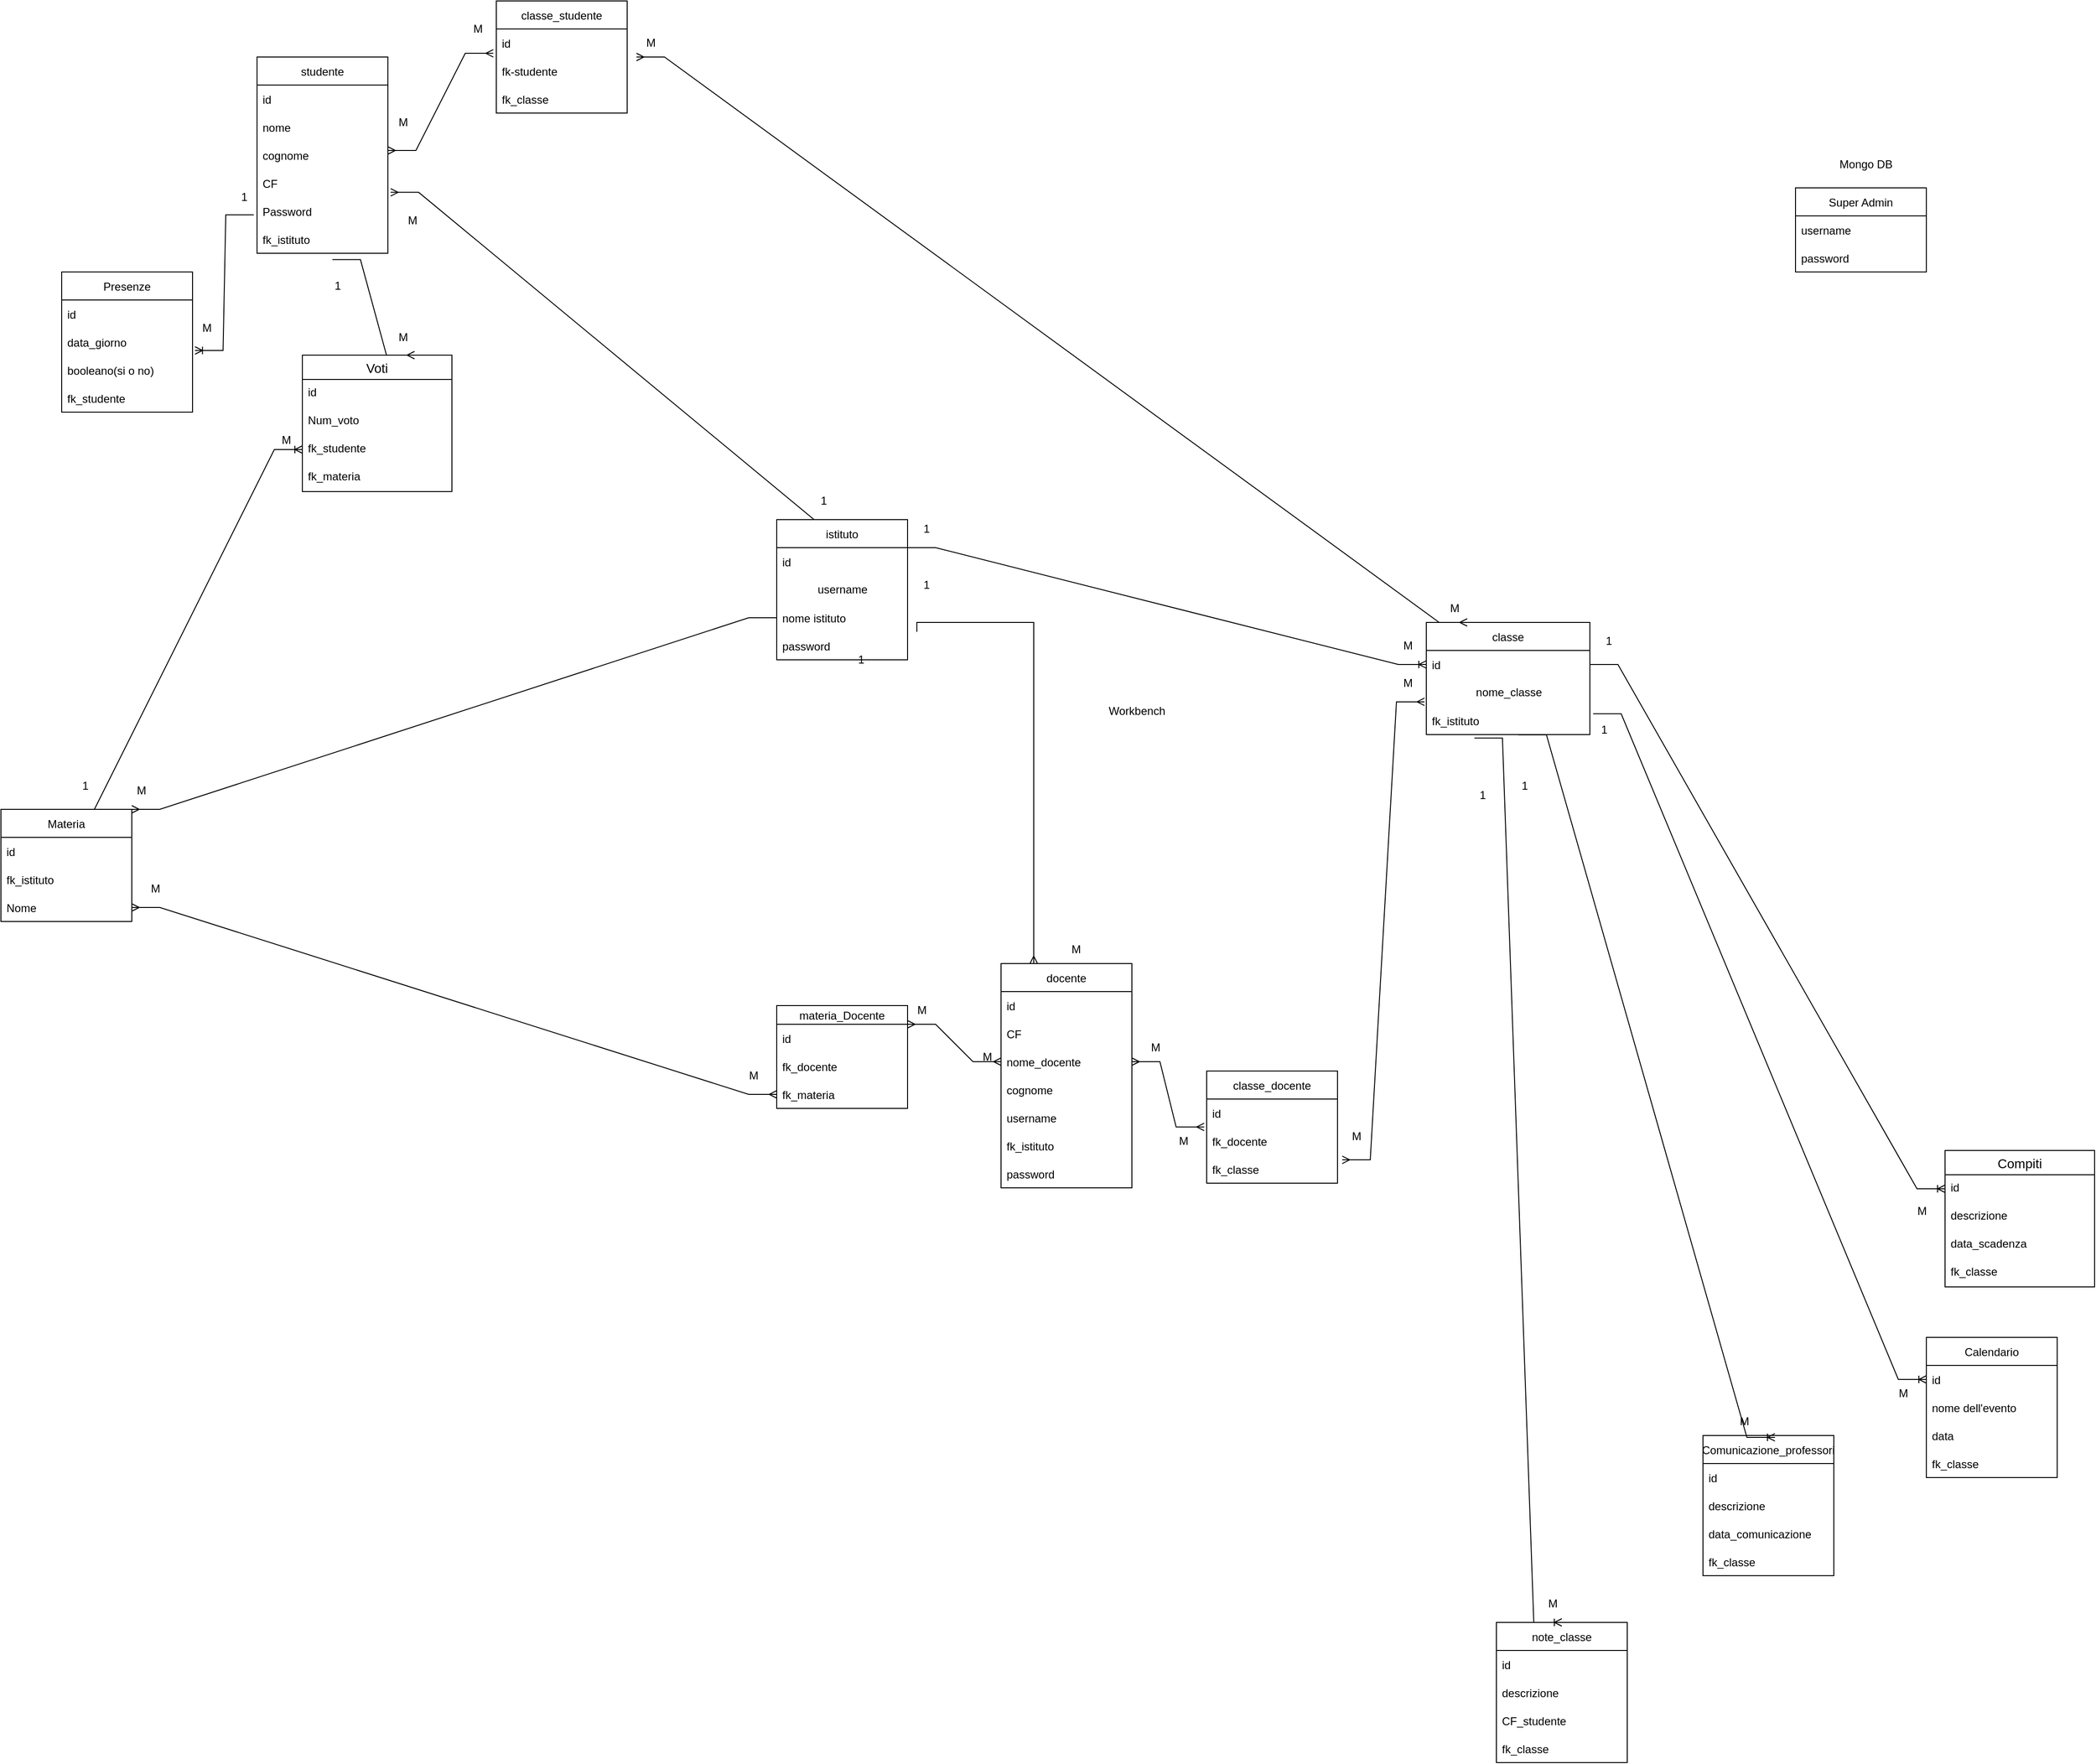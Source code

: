 <mxfile version="20.2.3" type="device"><diagram id="C5RBs43oDa-KdzZeNtuy" name="Page-1"><mxGraphModel dx="2903" dy="2339" grid="1" gridSize="10" guides="1" tooltips="1" connect="1" arrows="1" fold="1" page="1" pageScale="1" pageWidth="827" pageHeight="1169" math="0" shadow="0"><root><mxCell id="WIyWlLk6GJQsqaUBKTNV-0"/><mxCell id="WIyWlLk6GJQsqaUBKTNV-1" parent="WIyWlLk6GJQsqaUBKTNV-0"/><mxCell id="fjq5dF4KgkVTYX97j8_C-4" value="docente" style="swimlane;fontStyle=0;childLayout=stackLayout;horizontal=1;startSize=30;horizontalStack=0;resizeParent=1;resizeParentMax=0;resizeLast=0;collapsible=1;marginBottom=0;" parent="WIyWlLk6GJQsqaUBKTNV-1" vertex="1"><mxGeometry x="350" y="255" width="140" height="240" as="geometry"/></mxCell><mxCell id="fjq5dF4KgkVTYX97j8_C-5" value="id" style="text;strokeColor=none;fillColor=none;align=left;verticalAlign=middle;spacingLeft=4;spacingRight=4;overflow=hidden;points=[[0,0.5],[1,0.5]];portConstraint=eastwest;rotatable=0;" parent="fjq5dF4KgkVTYX97j8_C-4" vertex="1"><mxGeometry y="30" width="140" height="30" as="geometry"/></mxCell><mxCell id="p1tjohUE18QnZmXM48x7-30" value="CF" style="text;strokeColor=none;fillColor=none;align=left;verticalAlign=middle;spacingLeft=4;spacingRight=4;overflow=hidden;points=[[0,0.5],[1,0.5]];portConstraint=eastwest;rotatable=0;" parent="fjq5dF4KgkVTYX97j8_C-4" vertex="1"><mxGeometry y="60" width="140" height="30" as="geometry"/></mxCell><mxCell id="fjq5dF4KgkVTYX97j8_C-6" value="nome_docente" style="text;strokeColor=none;fillColor=none;align=left;verticalAlign=middle;spacingLeft=4;spacingRight=4;overflow=hidden;points=[[0,0.5],[1,0.5]];portConstraint=eastwest;rotatable=0;" parent="fjq5dF4KgkVTYX97j8_C-4" vertex="1"><mxGeometry y="90" width="140" height="30" as="geometry"/></mxCell><mxCell id="fjq5dF4KgkVTYX97j8_C-182" value="cognome" style="text;strokeColor=none;fillColor=none;align=left;verticalAlign=middle;spacingLeft=4;spacingRight=4;overflow=hidden;points=[[0,0.5],[1,0.5]];portConstraint=eastwest;rotatable=0;" parent="fjq5dF4KgkVTYX97j8_C-4" vertex="1"><mxGeometry y="120" width="140" height="30" as="geometry"/></mxCell><mxCell id="XNx52G3_tL3bW9g9YhxF-8" value="username" style="text;strokeColor=none;fillColor=none;align=left;verticalAlign=middle;spacingLeft=4;spacingRight=4;overflow=hidden;points=[[0,0.5],[1,0.5]];portConstraint=eastwest;rotatable=0;" vertex="1" parent="fjq5dF4KgkVTYX97j8_C-4"><mxGeometry y="150" width="140" height="30" as="geometry"/></mxCell><mxCell id="6UmcAQk3UVjFz3xHthNQ-10" value="fk_istituto" style="text;strokeColor=none;fillColor=none;align=left;verticalAlign=middle;spacingLeft=4;spacingRight=4;overflow=hidden;points=[[0,0.5],[1,0.5]];portConstraint=eastwest;rotatable=0;" parent="fjq5dF4KgkVTYX97j8_C-4" vertex="1"><mxGeometry y="180" width="140" height="30" as="geometry"/></mxCell><mxCell id="fjq5dF4KgkVTYX97j8_C-180" value="password" style="text;strokeColor=none;fillColor=none;align=left;verticalAlign=middle;spacingLeft=4;spacingRight=4;overflow=hidden;points=[[0,0.5],[1,0.5]];portConstraint=eastwest;rotatable=0;" parent="fjq5dF4KgkVTYX97j8_C-4" vertex="1"><mxGeometry y="210" width="140" height="30" as="geometry"/></mxCell><mxCell id="fjq5dF4KgkVTYX97j8_C-8" value="studente" style="swimlane;fontStyle=0;childLayout=stackLayout;horizontal=1;startSize=30;horizontalStack=0;resizeParent=1;resizeParentMax=0;resizeLast=0;collapsible=1;marginBottom=0;" parent="WIyWlLk6GJQsqaUBKTNV-1" vertex="1"><mxGeometry x="-446" y="-715" width="140" height="210" as="geometry"/></mxCell><mxCell id="fjq5dF4KgkVTYX97j8_C-9" value="id" style="text;strokeColor=none;fillColor=none;align=left;verticalAlign=middle;spacingLeft=4;spacingRight=4;overflow=hidden;points=[[0,0.5],[1,0.5]];portConstraint=eastwest;rotatable=0;" parent="fjq5dF4KgkVTYX97j8_C-8" vertex="1"><mxGeometry y="30" width="140" height="30" as="geometry"/></mxCell><mxCell id="XNx52G3_tL3bW9g9YhxF-1" value="nome" style="text;strokeColor=none;fillColor=none;align=left;verticalAlign=middle;spacingLeft=4;spacingRight=4;overflow=hidden;points=[[0,0.5],[1,0.5]];portConstraint=eastwest;rotatable=0;" vertex="1" parent="fjq5dF4KgkVTYX97j8_C-8"><mxGeometry y="60" width="140" height="30" as="geometry"/></mxCell><mxCell id="fjq5dF4KgkVTYX97j8_C-79" value="cognome" style="text;strokeColor=none;fillColor=none;align=left;verticalAlign=middle;spacingLeft=4;spacingRight=4;overflow=hidden;points=[[0,0.5],[1,0.5]];portConstraint=eastwest;rotatable=0;" parent="fjq5dF4KgkVTYX97j8_C-8" vertex="1"><mxGeometry y="90" width="140" height="30" as="geometry"/></mxCell><mxCell id="fjq5dF4KgkVTYX97j8_C-183" value="CF" style="text;strokeColor=none;fillColor=none;align=left;verticalAlign=middle;spacingLeft=4;spacingRight=4;overflow=hidden;points=[[0,0.5],[1,0.5]];portConstraint=eastwest;rotatable=0;" parent="fjq5dF4KgkVTYX97j8_C-8" vertex="1"><mxGeometry y="120" width="140" height="30" as="geometry"/></mxCell><mxCell id="p1tjohUE18QnZmXM48x7-31" value="Password" style="text;strokeColor=none;fillColor=none;align=left;verticalAlign=middle;spacingLeft=4;spacingRight=4;overflow=hidden;points=[[0,0.5],[1,0.5]];portConstraint=eastwest;rotatable=0;" parent="fjq5dF4KgkVTYX97j8_C-8" vertex="1"><mxGeometry y="150" width="140" height="30" as="geometry"/></mxCell><mxCell id="fjq5dF4KgkVTYX97j8_C-10" value="fk_istituto" style="text;strokeColor=none;fillColor=none;align=left;verticalAlign=middle;spacingLeft=4;spacingRight=4;overflow=hidden;points=[[0,0.5],[1,0.5]];portConstraint=eastwest;rotatable=0;" parent="fjq5dF4KgkVTYX97j8_C-8" vertex="1"><mxGeometry y="180" width="140" height="30" as="geometry"/></mxCell><mxCell id="fjq5dF4KgkVTYX97j8_C-12" value="istituto" style="swimlane;fontStyle=0;childLayout=stackLayout;horizontal=1;startSize=30;horizontalStack=0;resizeParent=1;resizeParentMax=0;resizeLast=0;collapsible=1;marginBottom=0;" parent="WIyWlLk6GJQsqaUBKTNV-1" vertex="1"><mxGeometry x="110" y="-220" width="140" height="150" as="geometry"/></mxCell><mxCell id="fjq5dF4KgkVTYX97j8_C-13" value="id" style="text;strokeColor=none;fillColor=none;align=left;verticalAlign=middle;spacingLeft=4;spacingRight=4;overflow=hidden;points=[[0,0.5],[1,0.5]];portConstraint=eastwest;rotatable=0;" parent="fjq5dF4KgkVTYX97j8_C-12" vertex="1"><mxGeometry y="30" width="140" height="30" as="geometry"/></mxCell><mxCell id="6UmcAQk3UVjFz3xHthNQ-2" value="username" style="text;html=1;align=center;verticalAlign=middle;resizable=0;points=[];autosize=1;strokeColor=none;fillColor=none;" parent="fjq5dF4KgkVTYX97j8_C-12" vertex="1"><mxGeometry y="60" width="140" height="30" as="geometry"/></mxCell><mxCell id="p1tjohUE18QnZmXM48x7-25" value="nome istituto" style="text;strokeColor=none;fillColor=none;align=left;verticalAlign=middle;spacingLeft=4;spacingRight=4;overflow=hidden;points=[[0,0.5],[1,0.5]];portConstraint=eastwest;rotatable=0;" parent="fjq5dF4KgkVTYX97j8_C-12" vertex="1"><mxGeometry y="90" width="140" height="30" as="geometry"/></mxCell><mxCell id="fjq5dF4KgkVTYX97j8_C-28" value="password" style="text;strokeColor=none;fillColor=none;align=left;verticalAlign=middle;spacingLeft=4;spacingRight=4;overflow=hidden;points=[[0,0.5],[1,0.5]];portConstraint=eastwest;rotatable=0;" parent="fjq5dF4KgkVTYX97j8_C-12" vertex="1"><mxGeometry y="120" width="140" height="30" as="geometry"/></mxCell><mxCell id="fjq5dF4KgkVTYX97j8_C-16" value="classe" style="swimlane;fontStyle=0;childLayout=stackLayout;horizontal=1;startSize=30;horizontalStack=0;resizeParent=1;resizeParentMax=0;resizeLast=0;collapsible=1;marginBottom=0;" parent="WIyWlLk6GJQsqaUBKTNV-1" vertex="1"><mxGeometry x="805" y="-110" width="175" height="120" as="geometry"/></mxCell><mxCell id="fjq5dF4KgkVTYX97j8_C-17" value="id" style="text;strokeColor=none;fillColor=none;align=left;verticalAlign=middle;spacingLeft=4;spacingRight=4;overflow=hidden;points=[[0,0.5],[1,0.5]];portConstraint=eastwest;rotatable=0;" parent="fjq5dF4KgkVTYX97j8_C-16" vertex="1"><mxGeometry y="30" width="175" height="30" as="geometry"/></mxCell><mxCell id="p1tjohUE18QnZmXM48x7-23" value="nome_classe" style="text;html=1;align=center;verticalAlign=middle;resizable=0;points=[];autosize=1;strokeColor=none;fillColor=none;" parent="fjq5dF4KgkVTYX97j8_C-16" vertex="1"><mxGeometry y="60" width="175" height="30" as="geometry"/></mxCell><mxCell id="fjq5dF4KgkVTYX97j8_C-78" value="fk_istituto" style="text;strokeColor=none;fillColor=none;align=left;verticalAlign=middle;spacingLeft=4;spacingRight=4;overflow=hidden;points=[[0,0.5],[1,0.5]];portConstraint=eastwest;rotatable=0;" parent="fjq5dF4KgkVTYX97j8_C-16" vertex="1"><mxGeometry y="90" width="175" height="30" as="geometry"/></mxCell><mxCell id="fjq5dF4KgkVTYX97j8_C-47" value="classe_docente" style="swimlane;fontStyle=0;childLayout=stackLayout;horizontal=1;startSize=30;horizontalStack=0;resizeParent=1;resizeParentMax=0;resizeLast=0;collapsible=1;marginBottom=0;" parent="WIyWlLk6GJQsqaUBKTNV-1" vertex="1"><mxGeometry x="570" y="370" width="140" height="120" as="geometry"/></mxCell><mxCell id="fjq5dF4KgkVTYX97j8_C-48" value="id" style="text;strokeColor=none;fillColor=none;align=left;verticalAlign=middle;spacingLeft=4;spacingRight=4;overflow=hidden;points=[[0,0.5],[1,0.5]];portConstraint=eastwest;rotatable=0;" parent="fjq5dF4KgkVTYX97j8_C-47" vertex="1"><mxGeometry y="30" width="140" height="30" as="geometry"/></mxCell><mxCell id="fjq5dF4KgkVTYX97j8_C-49" value="fk_docente" style="text;strokeColor=none;fillColor=none;align=left;verticalAlign=middle;spacingLeft=4;spacingRight=4;overflow=hidden;points=[[0,0.5],[1,0.5]];portConstraint=eastwest;rotatable=0;" parent="fjq5dF4KgkVTYX97j8_C-47" vertex="1"><mxGeometry y="60" width="140" height="30" as="geometry"/></mxCell><mxCell id="fjq5dF4KgkVTYX97j8_C-50" value="fk_classe" style="text;strokeColor=none;fillColor=none;align=left;verticalAlign=middle;spacingLeft=4;spacingRight=4;overflow=hidden;points=[[0,0.5],[1,0.5]];portConstraint=eastwest;rotatable=0;" parent="fjq5dF4KgkVTYX97j8_C-47" vertex="1"><mxGeometry y="90" width="140" height="30" as="geometry"/></mxCell><mxCell id="fjq5dF4KgkVTYX97j8_C-54" value="" style="edgeStyle=entityRelationEdgeStyle;fontSize=12;html=1;endArrow=ERmany;startArrow=ERmany;rounded=0;exitX=-0.019;exitY=-0.005;exitDx=0;exitDy=0;entryX=1;entryY=0.5;entryDx=0;entryDy=0;exitPerimeter=0;" parent="WIyWlLk6GJQsqaUBKTNV-1" source="fjq5dF4KgkVTYX97j8_C-49" target="fjq5dF4KgkVTYX97j8_C-6" edge="1"><mxGeometry width="100" height="100" relative="1" as="geometry"><mxPoint x="230" y="470" as="sourcePoint"/><mxPoint x="500" y="385" as="targetPoint"/></mxGeometry></mxCell><mxCell id="fjq5dF4KgkVTYX97j8_C-62" value="" style="edgeStyle=entityRelationEdgeStyle;fontSize=12;html=1;endArrow=ERmany;startArrow=ERmany;rounded=0;exitX=1.036;exitY=0.167;exitDx=0;exitDy=0;exitPerimeter=0;entryX=-0.011;entryY=-0.167;entryDx=0;entryDy=0;entryPerimeter=0;" parent="WIyWlLk6GJQsqaUBKTNV-1" source="fjq5dF4KgkVTYX97j8_C-50" target="fjq5dF4KgkVTYX97j8_C-78" edge="1"><mxGeometry width="100" height="100" relative="1" as="geometry"><mxPoint x="330" y="540" as="sourcePoint"/><mxPoint x="820.7" y="494.3" as="targetPoint"/></mxGeometry></mxCell><mxCell id="fjq5dF4KgkVTYX97j8_C-63" value="M" style="text;html=1;align=center;verticalAlign=middle;resizable=0;points=[];autosize=1;strokeColor=none;fillColor=none;" parent="WIyWlLk6GJQsqaUBKTNV-1" vertex="1"><mxGeometry x="530" y="430" width="30" height="30" as="geometry"/></mxCell><mxCell id="fjq5dF4KgkVTYX97j8_C-68" value="classe_studente" style="swimlane;fontStyle=0;childLayout=stackLayout;horizontal=1;startSize=30;horizontalStack=0;resizeParent=1;resizeParentMax=0;resizeLast=0;collapsible=1;marginBottom=0;" parent="WIyWlLk6GJQsqaUBKTNV-1" vertex="1"><mxGeometry x="-190" y="-775" width="140" height="120" as="geometry"/></mxCell><mxCell id="fjq5dF4KgkVTYX97j8_C-69" value="id" style="text;strokeColor=none;fillColor=none;align=left;verticalAlign=middle;spacingLeft=4;spacingRight=4;overflow=hidden;points=[[0,0.5],[1,0.5]];portConstraint=eastwest;rotatable=0;" parent="fjq5dF4KgkVTYX97j8_C-68" vertex="1"><mxGeometry y="30" width="140" height="30" as="geometry"/></mxCell><mxCell id="fjq5dF4KgkVTYX97j8_C-70" value="fk-studente" style="text;strokeColor=none;fillColor=none;align=left;verticalAlign=middle;spacingLeft=4;spacingRight=4;overflow=hidden;points=[[0,0.5],[1,0.5]];portConstraint=eastwest;rotatable=0;" parent="fjq5dF4KgkVTYX97j8_C-68" vertex="1"><mxGeometry y="60" width="140" height="30" as="geometry"/></mxCell><mxCell id="fjq5dF4KgkVTYX97j8_C-71" value="fk_classe" style="text;strokeColor=none;fillColor=none;align=left;verticalAlign=middle;spacingLeft=4;spacingRight=4;overflow=hidden;points=[[0,0.5],[1,0.5]];portConstraint=eastwest;rotatable=0;" parent="fjq5dF4KgkVTYX97j8_C-68" vertex="1"><mxGeometry y="90" width="140" height="30" as="geometry"/></mxCell><mxCell id="fjq5dF4KgkVTYX97j8_C-72" value="" style="edgeStyle=entityRelationEdgeStyle;fontSize=12;html=1;endArrow=ERmany;startArrow=ERmany;rounded=0;entryX=-0.023;entryY=-0.133;entryDx=0;entryDy=0;entryPerimeter=0;" parent="WIyWlLk6GJQsqaUBKTNV-1" target="fjq5dF4KgkVTYX97j8_C-70" edge="1"><mxGeometry width="100" height="100" relative="1" as="geometry"><mxPoint x="-306" y="-615" as="sourcePoint"/><mxPoint x="-206" y="-715" as="targetPoint"/></mxGeometry></mxCell><mxCell id="fjq5dF4KgkVTYX97j8_C-73" value="" style="edgeStyle=entityRelationEdgeStyle;fontSize=12;html=1;endArrow=ERmany;startArrow=ERmany;rounded=0;entryX=0.25;entryY=0;entryDx=0;entryDy=0;exitX=1.071;exitY=0;exitDx=0;exitDy=0;exitPerimeter=0;" parent="WIyWlLk6GJQsqaUBKTNV-1" source="fjq5dF4KgkVTYX97j8_C-70" target="fjq5dF4KgkVTYX97j8_C-16" edge="1"><mxGeometry width="100" height="100" relative="1" as="geometry"><mxPoint x="330" y="830" as="sourcePoint"/><mxPoint x="430" y="730" as="targetPoint"/></mxGeometry></mxCell><mxCell id="fjq5dF4KgkVTYX97j8_C-74" value="M" style="text;html=1;align=center;verticalAlign=middle;resizable=0;points=[];autosize=1;strokeColor=none;fillColor=none;" parent="WIyWlLk6GJQsqaUBKTNV-1" vertex="1"><mxGeometry x="770" y="-100" width="30" height="30" as="geometry"/></mxCell><mxCell id="fjq5dF4KgkVTYX97j8_C-75" value="M" style="text;html=1;align=center;verticalAlign=middle;resizable=0;points=[];autosize=1;strokeColor=none;fillColor=none;" parent="WIyWlLk6GJQsqaUBKTNV-1" vertex="1"><mxGeometry x="-40" y="-745" width="30" height="30" as="geometry"/></mxCell><mxCell id="fjq5dF4KgkVTYX97j8_C-76" value="M" style="text;html=1;align=center;verticalAlign=middle;resizable=0;points=[];autosize=1;strokeColor=none;fillColor=none;" parent="WIyWlLk6GJQsqaUBKTNV-1" vertex="1"><mxGeometry x="-305" y="-660" width="30" height="30" as="geometry"/></mxCell><mxCell id="fjq5dF4KgkVTYX97j8_C-77" value="M" style="text;html=1;align=center;verticalAlign=middle;resizable=0;points=[];autosize=1;strokeColor=none;fillColor=none;" parent="WIyWlLk6GJQsqaUBKTNV-1" vertex="1"><mxGeometry x="-225" y="-760" width="30" height="30" as="geometry"/></mxCell><mxCell id="fjq5dF4KgkVTYX97j8_C-87" value="Voti" style="swimlane;fontStyle=0;childLayout=stackLayout;horizontal=1;startSize=26;horizontalStack=0;resizeParent=1;resizeParentMax=0;resizeLast=0;collapsible=1;marginBottom=0;align=center;fontSize=14;" parent="WIyWlLk6GJQsqaUBKTNV-1" vertex="1"><mxGeometry x="-397.5" y="-396" width="160" height="146" as="geometry"/></mxCell><mxCell id="fjq5dF4KgkVTYX97j8_C-88" value="id" style="text;strokeColor=none;fillColor=none;spacingLeft=4;spacingRight=4;overflow=hidden;rotatable=0;points=[[0,0.5],[1,0.5]];portConstraint=eastwest;fontSize=12;" parent="fjq5dF4KgkVTYX97j8_C-87" vertex="1"><mxGeometry y="26" width="160" height="30" as="geometry"/></mxCell><mxCell id="fjq5dF4KgkVTYX97j8_C-112" value="Num_voto" style="text;strokeColor=none;fillColor=none;spacingLeft=4;spacingRight=4;overflow=hidden;rotatable=0;points=[[0,0.5],[1,0.5]];portConstraint=eastwest;fontSize=12;" parent="fjq5dF4KgkVTYX97j8_C-87" vertex="1"><mxGeometry y="56" width="160" height="30" as="geometry"/></mxCell><mxCell id="fjq5dF4KgkVTYX97j8_C-177" value="fk_studente" style="text;strokeColor=none;fillColor=none;spacingLeft=4;spacingRight=4;overflow=hidden;rotatable=0;points=[[0,0.5],[1,0.5]];portConstraint=eastwest;fontSize=12;" parent="fjq5dF4KgkVTYX97j8_C-87" vertex="1"><mxGeometry y="86" width="160" height="30" as="geometry"/></mxCell><mxCell id="fjq5dF4KgkVTYX97j8_C-89" value="fk_materia" style="text;strokeColor=none;fillColor=none;spacingLeft=4;spacingRight=4;overflow=hidden;rotatable=0;points=[[0,0.5],[1,0.5]];portConstraint=eastwest;fontSize=12;" parent="fjq5dF4KgkVTYX97j8_C-87" vertex="1"><mxGeometry y="116" width="160" height="30" as="geometry"/></mxCell><mxCell id="fjq5dF4KgkVTYX97j8_C-93" value="M" style="text;html=1;align=center;verticalAlign=middle;resizable=0;points=[];autosize=1;strokeColor=none;fillColor=none;" parent="WIyWlLk6GJQsqaUBKTNV-1" vertex="1"><mxGeometry x="500" y="330" width="30" height="30" as="geometry"/></mxCell><mxCell id="fjq5dF4KgkVTYX97j8_C-98" value="Materia" style="swimlane;fontStyle=0;childLayout=stackLayout;horizontal=1;startSize=30;horizontalStack=0;resizeParent=1;resizeParentMax=0;resizeLast=0;collapsible=1;marginBottom=0;" parent="WIyWlLk6GJQsqaUBKTNV-1" vertex="1"><mxGeometry x="-720" y="90" width="140" height="120" as="geometry"/></mxCell><mxCell id="fjq5dF4KgkVTYX97j8_C-99" value="id" style="text;strokeColor=none;fillColor=none;align=left;verticalAlign=middle;spacingLeft=4;spacingRight=4;overflow=hidden;points=[[0,0.5],[1,0.5]];portConstraint=eastwest;rotatable=0;" parent="fjq5dF4KgkVTYX97j8_C-98" vertex="1"><mxGeometry y="30" width="140" height="30" as="geometry"/></mxCell><mxCell id="6UmcAQk3UVjFz3xHthNQ-5" value="fk_istituto" style="text;strokeColor=none;fillColor=none;align=left;verticalAlign=middle;spacingLeft=4;spacingRight=4;overflow=hidden;points=[[0,0.5],[1,0.5]];portConstraint=eastwest;rotatable=0;" parent="fjq5dF4KgkVTYX97j8_C-98" vertex="1"><mxGeometry y="60" width="140" height="30" as="geometry"/></mxCell><mxCell id="fjq5dF4KgkVTYX97j8_C-100" value="Nome" style="text;strokeColor=none;fillColor=none;align=left;verticalAlign=middle;spacingLeft=4;spacingRight=4;overflow=hidden;points=[[0,0.5],[1,0.5]];portConstraint=eastwest;rotatable=0;" parent="fjq5dF4KgkVTYX97j8_C-98" vertex="1"><mxGeometry y="90" width="140" height="30" as="geometry"/></mxCell><mxCell id="fjq5dF4KgkVTYX97j8_C-108" value="M" style="text;html=1;align=center;verticalAlign=middle;resizable=0;points=[];autosize=1;strokeColor=none;fillColor=none;" parent="WIyWlLk6GJQsqaUBKTNV-1" vertex="1"><mxGeometry x="250" y="290" width="30" height="30" as="geometry"/></mxCell><mxCell id="fjq5dF4KgkVTYX97j8_C-109" value="" style="edgeStyle=entityRelationEdgeStyle;fontSize=12;html=1;endArrow=ERmany;rounded=0;exitX=0.576;exitY=1.227;exitDx=0;exitDy=0;exitPerimeter=0;entryX=0.75;entryY=0;entryDx=0;entryDy=0;" parent="WIyWlLk6GJQsqaUBKTNV-1" source="fjq5dF4KgkVTYX97j8_C-10" target="fjq5dF4KgkVTYX97j8_C-87" edge="1"><mxGeometry width="100" height="100" relative="1" as="geometry"><mxPoint x="-530" y="-635" as="sourcePoint"/><mxPoint x="-290" y="-400" as="targetPoint"/></mxGeometry></mxCell><mxCell id="fjq5dF4KgkVTYX97j8_C-111" value="M" style="text;html=1;align=center;verticalAlign=middle;resizable=0;points=[];autosize=1;strokeColor=none;fillColor=none;" parent="WIyWlLk6GJQsqaUBKTNV-1" vertex="1"><mxGeometry x="-305" y="-430" width="30" height="30" as="geometry"/></mxCell><mxCell id="fjq5dF4KgkVTYX97j8_C-115" value="1" style="text;html=1;align=center;verticalAlign=middle;resizable=0;points=[];autosize=1;strokeColor=none;fillColor=none;" parent="WIyWlLk6GJQsqaUBKTNV-1" vertex="1"><mxGeometry x="-645" y="50" width="30" height="30" as="geometry"/></mxCell><mxCell id="fjq5dF4KgkVTYX97j8_C-116" value="M" style="text;html=1;align=center;verticalAlign=middle;resizable=0;points=[];autosize=1;strokeColor=none;fillColor=none;" parent="WIyWlLk6GJQsqaUBKTNV-1" vertex="1"><mxGeometry x="-430" y="-320" width="30" height="30" as="geometry"/></mxCell><mxCell id="fjq5dF4KgkVTYX97j8_C-117" value="Presenze" style="swimlane;fontStyle=0;childLayout=stackLayout;horizontal=1;startSize=30;horizontalStack=0;resizeParent=1;resizeParentMax=0;resizeLast=0;collapsible=1;marginBottom=0;" parent="WIyWlLk6GJQsqaUBKTNV-1" vertex="1"><mxGeometry x="-655" y="-485" width="140" height="150" as="geometry"/></mxCell><mxCell id="fjq5dF4KgkVTYX97j8_C-118" value="id" style="text;strokeColor=none;fillColor=none;align=left;verticalAlign=middle;spacingLeft=4;spacingRight=4;overflow=hidden;points=[[0,0.5],[1,0.5]];portConstraint=eastwest;rotatable=0;" parent="fjq5dF4KgkVTYX97j8_C-117" vertex="1"><mxGeometry y="30" width="140" height="30" as="geometry"/></mxCell><mxCell id="fjq5dF4KgkVTYX97j8_C-119" value="data_giorno" style="text;strokeColor=none;fillColor=none;align=left;verticalAlign=middle;spacingLeft=4;spacingRight=4;overflow=hidden;points=[[0,0.5],[1,0.5]];portConstraint=eastwest;rotatable=0;" parent="fjq5dF4KgkVTYX97j8_C-117" vertex="1"><mxGeometry y="60" width="140" height="30" as="geometry"/></mxCell><mxCell id="fjq5dF4KgkVTYX97j8_C-124" value="booleano(si o no)" style="text;strokeColor=none;fillColor=none;align=left;verticalAlign=middle;spacingLeft=4;spacingRight=4;overflow=hidden;points=[[0,0.5],[1,0.5]];portConstraint=eastwest;rotatable=0;" parent="fjq5dF4KgkVTYX97j8_C-117" vertex="1"><mxGeometry y="90" width="140" height="30" as="geometry"/></mxCell><mxCell id="fjq5dF4KgkVTYX97j8_C-120" value="fk_studente" style="text;strokeColor=none;fillColor=none;align=left;verticalAlign=middle;spacingLeft=4;spacingRight=4;overflow=hidden;points=[[0,0.5],[1,0.5]];portConstraint=eastwest;rotatable=0;" parent="fjq5dF4KgkVTYX97j8_C-117" vertex="1"><mxGeometry y="120" width="140" height="30" as="geometry"/></mxCell><mxCell id="fjq5dF4KgkVTYX97j8_C-122" value="1" style="text;html=1;align=center;verticalAlign=middle;resizable=0;points=[];autosize=1;strokeColor=none;fillColor=none;" parent="WIyWlLk6GJQsqaUBKTNV-1" vertex="1"><mxGeometry x="-475" y="-580" width="30" height="30" as="geometry"/></mxCell><mxCell id="fjq5dF4KgkVTYX97j8_C-123" value="M" style="text;html=1;align=center;verticalAlign=middle;resizable=0;points=[];autosize=1;strokeColor=none;fillColor=none;" parent="WIyWlLk6GJQsqaUBKTNV-1" vertex="1"><mxGeometry x="-515" y="-440" width="30" height="30" as="geometry"/></mxCell><mxCell id="fjq5dF4KgkVTYX97j8_C-126" value="Compiti" style="swimlane;fontStyle=0;childLayout=stackLayout;horizontal=1;startSize=26;horizontalStack=0;resizeParent=1;resizeParentMax=0;resizeLast=0;collapsible=1;marginBottom=0;align=center;fontSize=14;" parent="WIyWlLk6GJQsqaUBKTNV-1" vertex="1"><mxGeometry x="1360" y="455" width="160" height="146" as="geometry"/></mxCell><mxCell id="fjq5dF4KgkVTYX97j8_C-127" value="id" style="text;strokeColor=none;fillColor=none;spacingLeft=4;spacingRight=4;overflow=hidden;rotatable=0;points=[[0,0.5],[1,0.5]];portConstraint=eastwest;fontSize=12;" parent="fjq5dF4KgkVTYX97j8_C-126" vertex="1"><mxGeometry y="26" width="160" height="30" as="geometry"/></mxCell><mxCell id="fjq5dF4KgkVTYX97j8_C-128" value="descrizione" style="text;strokeColor=none;fillColor=none;spacingLeft=4;spacingRight=4;overflow=hidden;rotatable=0;points=[[0,0.5],[1,0.5]];portConstraint=eastwest;fontSize=12;" parent="fjq5dF4KgkVTYX97j8_C-126" vertex="1"><mxGeometry y="56" width="160" height="30" as="geometry"/></mxCell><mxCell id="fjq5dF4KgkVTYX97j8_C-129" value="data_scadenza" style="text;strokeColor=none;fillColor=none;spacingLeft=4;spacingRight=4;overflow=hidden;rotatable=0;points=[[0,0.5],[1,0.5]];portConstraint=eastwest;fontSize=12;" parent="fjq5dF4KgkVTYX97j8_C-126" vertex="1"><mxGeometry y="86" width="160" height="30" as="geometry"/></mxCell><mxCell id="fjq5dF4KgkVTYX97j8_C-137" value="fk_classe" style="text;strokeColor=none;fillColor=none;spacingLeft=4;spacingRight=4;overflow=hidden;rotatable=0;points=[[0,0.5],[1,0.5]];portConstraint=eastwest;fontSize=12;" parent="fjq5dF4KgkVTYX97j8_C-126" vertex="1"><mxGeometry y="116" width="160" height="30" as="geometry"/></mxCell><mxCell id="fjq5dF4KgkVTYX97j8_C-130" value="" style="edgeStyle=entityRelationEdgeStyle;fontSize=12;html=1;endArrow=ERoneToMany;rounded=0;exitX=1;exitY=0.5;exitDx=0;exitDy=0;entryX=0;entryY=0.5;entryDx=0;entryDy=0;" parent="WIyWlLk6GJQsqaUBKTNV-1" source="fjq5dF4KgkVTYX97j8_C-17" target="fjq5dF4KgkVTYX97j8_C-127" edge="1"><mxGeometry width="100" height="100" relative="1" as="geometry"><mxPoint x="960" y="545" as="sourcePoint"/><mxPoint x="1120" y="735" as="targetPoint"/></mxGeometry></mxCell><mxCell id="fjq5dF4KgkVTYX97j8_C-131" value="M" style="text;html=1;align=center;verticalAlign=middle;resizable=0;points=[];autosize=1;strokeColor=none;fillColor=none;" parent="WIyWlLk6GJQsqaUBKTNV-1" vertex="1"><mxGeometry x="1320" y="505" width="30" height="30" as="geometry"/></mxCell><mxCell id="fjq5dF4KgkVTYX97j8_C-132" value="1" style="text;html=1;align=center;verticalAlign=middle;resizable=0;points=[];autosize=1;strokeColor=none;fillColor=none;" parent="WIyWlLk6GJQsqaUBKTNV-1" vertex="1"><mxGeometry x="895" y="50" width="30" height="30" as="geometry"/></mxCell><mxCell id="fjq5dF4KgkVTYX97j8_C-133" value="Calendario" style="swimlane;fontStyle=0;childLayout=stackLayout;horizontal=1;startSize=30;horizontalStack=0;resizeParent=1;resizeParentMax=0;resizeLast=0;collapsible=1;marginBottom=0;" parent="WIyWlLk6GJQsqaUBKTNV-1" vertex="1"><mxGeometry x="1340" y="655" width="140" height="150" as="geometry"/></mxCell><mxCell id="fjq5dF4KgkVTYX97j8_C-134" value="id" style="text;strokeColor=none;fillColor=none;align=left;verticalAlign=middle;spacingLeft=4;spacingRight=4;overflow=hidden;points=[[0,0.5],[1,0.5]];portConstraint=eastwest;rotatable=0;" parent="fjq5dF4KgkVTYX97j8_C-133" vertex="1"><mxGeometry y="30" width="140" height="30" as="geometry"/></mxCell><mxCell id="fjq5dF4KgkVTYX97j8_C-135" value="nome dell'evento" style="text;strokeColor=none;fillColor=none;align=left;verticalAlign=middle;spacingLeft=4;spacingRight=4;overflow=hidden;points=[[0,0.5],[1,0.5]];portConstraint=eastwest;rotatable=0;" parent="fjq5dF4KgkVTYX97j8_C-133" vertex="1"><mxGeometry y="60" width="140" height="30" as="geometry"/></mxCell><mxCell id="fjq5dF4KgkVTYX97j8_C-136" value="data" style="text;strokeColor=none;fillColor=none;align=left;verticalAlign=middle;spacingLeft=4;spacingRight=4;overflow=hidden;points=[[0,0.5],[1,0.5]];portConstraint=eastwest;rotatable=0;" parent="fjq5dF4KgkVTYX97j8_C-133" vertex="1"><mxGeometry y="90" width="140" height="30" as="geometry"/></mxCell><mxCell id="fjq5dF4KgkVTYX97j8_C-139" value="fk_classe" style="text;strokeColor=none;fillColor=none;align=left;verticalAlign=middle;spacingLeft=4;spacingRight=4;overflow=hidden;points=[[0,0.5],[1,0.5]];portConstraint=eastwest;rotatable=0;" parent="fjq5dF4KgkVTYX97j8_C-133" vertex="1"><mxGeometry y="120" width="140" height="30" as="geometry"/></mxCell><mxCell id="fjq5dF4KgkVTYX97j8_C-138" value="" style="edgeStyle=entityRelationEdgeStyle;fontSize=12;html=1;endArrow=ERoneToMany;rounded=0;exitX=1.02;exitY=0.26;exitDx=0;exitDy=0;exitPerimeter=0;entryX=0;entryY=0.5;entryDx=0;entryDy=0;startArrow=none;" parent="WIyWlLk6GJQsqaUBKTNV-1" source="fjq5dF4KgkVTYX97j8_C-78" target="fjq5dF4KgkVTYX97j8_C-134" edge="1"><mxGeometry width="100" height="100" relative="1" as="geometry"><mxPoint x="890" y="730" as="sourcePoint"/><mxPoint x="990" y="630" as="targetPoint"/></mxGeometry></mxCell><mxCell id="fjq5dF4KgkVTYX97j8_C-141" value="M" style="text;html=1;align=center;verticalAlign=middle;resizable=0;points=[];autosize=1;strokeColor=none;fillColor=none;" parent="WIyWlLk6GJQsqaUBKTNV-1" vertex="1"><mxGeometry x="1300" y="700" width="30" height="30" as="geometry"/></mxCell><mxCell id="fjq5dF4KgkVTYX97j8_C-142" value="Comunicazione_professori" style="swimlane;fontStyle=0;childLayout=stackLayout;horizontal=1;startSize=30;horizontalStack=0;resizeParent=1;resizeParentMax=0;resizeLast=0;collapsible=1;marginBottom=0;" parent="WIyWlLk6GJQsqaUBKTNV-1" vertex="1"><mxGeometry x="1101" y="760" width="140" height="150" as="geometry"/></mxCell><mxCell id="fjq5dF4KgkVTYX97j8_C-143" value="id" style="text;strokeColor=none;fillColor=none;align=left;verticalAlign=middle;spacingLeft=4;spacingRight=4;overflow=hidden;points=[[0,0.5],[1,0.5]];portConstraint=eastwest;rotatable=0;" parent="fjq5dF4KgkVTYX97j8_C-142" vertex="1"><mxGeometry y="30" width="140" height="30" as="geometry"/></mxCell><mxCell id="fjq5dF4KgkVTYX97j8_C-156" value="descrizione" style="text;strokeColor=none;fillColor=none;align=left;verticalAlign=middle;spacingLeft=4;spacingRight=4;overflow=hidden;points=[[0,0.5],[1,0.5]];portConstraint=eastwest;rotatable=0;" parent="fjq5dF4KgkVTYX97j8_C-142" vertex="1"><mxGeometry y="60" width="140" height="30" as="geometry"/></mxCell><mxCell id="KIjn9kEzISu1ey0WSGDs-1" value="data_comunicazione" style="text;strokeColor=none;fillColor=none;align=left;verticalAlign=middle;spacingLeft=4;spacingRight=4;overflow=hidden;points=[[0,0.5],[1,0.5]];portConstraint=eastwest;rotatable=0;" parent="fjq5dF4KgkVTYX97j8_C-142" vertex="1"><mxGeometry y="90" width="140" height="30" as="geometry"/></mxCell><mxCell id="fjq5dF4KgkVTYX97j8_C-144" value="fk_classe" style="text;strokeColor=none;fillColor=none;align=left;verticalAlign=middle;spacingLeft=4;spacingRight=4;overflow=hidden;points=[[0,0.5],[1,0.5]];portConstraint=eastwest;rotatable=0;" parent="fjq5dF4KgkVTYX97j8_C-142" vertex="1"><mxGeometry y="120" width="140" height="30" as="geometry"/></mxCell><mxCell id="fjq5dF4KgkVTYX97j8_C-140" value="1" style="text;html=1;align=center;verticalAlign=middle;resizable=0;points=[];autosize=1;strokeColor=none;fillColor=none;" parent="WIyWlLk6GJQsqaUBKTNV-1" vertex="1"><mxGeometry x="980" y="-10" width="30" height="30" as="geometry"/></mxCell><mxCell id="fjq5dF4KgkVTYX97j8_C-147" value="" style="edgeStyle=entityRelationEdgeStyle;fontSize=12;html=1;endArrow=ERoneToMany;rounded=0;exitX=0.563;exitY=1.007;exitDx=0;exitDy=0;exitPerimeter=0;entryX=0.55;entryY=0.013;entryDx=0;entryDy=0;entryPerimeter=0;" parent="WIyWlLk6GJQsqaUBKTNV-1" source="fjq5dF4KgkVTYX97j8_C-78" target="fjq5dF4KgkVTYX97j8_C-142" edge="1"><mxGeometry width="100" height="100" relative="1" as="geometry"><mxPoint x="880" y="800" as="sourcePoint"/><mxPoint x="1080" y="720" as="targetPoint"/></mxGeometry></mxCell><mxCell id="fjq5dF4KgkVTYX97j8_C-148" value="1" style="text;html=1;align=center;verticalAlign=middle;resizable=0;points=[];autosize=1;strokeColor=none;fillColor=none;" parent="WIyWlLk6GJQsqaUBKTNV-1" vertex="1"><mxGeometry x="850" y="60" width="30" height="30" as="geometry"/></mxCell><mxCell id="fjq5dF4KgkVTYX97j8_C-149" value="M" style="text;html=1;align=center;verticalAlign=middle;resizable=0;points=[];autosize=1;strokeColor=none;fillColor=none;" parent="WIyWlLk6GJQsqaUBKTNV-1" vertex="1"><mxGeometry x="1130" y="730" width="30" height="30" as="geometry"/></mxCell><mxCell id="fjq5dF4KgkVTYX97j8_C-151" value="note_classe" style="swimlane;fontStyle=0;childLayout=stackLayout;horizontal=1;startSize=30;horizontalStack=0;resizeParent=1;resizeParentMax=0;resizeLast=0;collapsible=1;marginBottom=0;" parent="WIyWlLk6GJQsqaUBKTNV-1" vertex="1"><mxGeometry x="880" y="960" width="140" height="150" as="geometry"/></mxCell><mxCell id="fjq5dF4KgkVTYX97j8_C-152" value="id" style="text;strokeColor=none;fillColor=none;align=left;verticalAlign=middle;spacingLeft=4;spacingRight=4;overflow=hidden;points=[[0,0.5],[1,0.5]];portConstraint=eastwest;rotatable=0;" parent="fjq5dF4KgkVTYX97j8_C-151" vertex="1"><mxGeometry y="30" width="140" height="30" as="geometry"/></mxCell><mxCell id="fjq5dF4KgkVTYX97j8_C-158" value="descrizione" style="text;strokeColor=none;fillColor=none;align=left;verticalAlign=middle;spacingLeft=4;spacingRight=4;overflow=hidden;points=[[0,0.5],[1,0.5]];portConstraint=eastwest;rotatable=0;" parent="fjq5dF4KgkVTYX97j8_C-151" vertex="1"><mxGeometry y="60" width="140" height="30" as="geometry"/></mxCell><mxCell id="f7pxHh6RRapUlrtqLOPc-1" value="CF_studente" style="text;strokeColor=none;fillColor=none;align=left;verticalAlign=middle;spacingLeft=4;spacingRight=4;overflow=hidden;points=[[0,0.5],[1,0.5]];portConstraint=eastwest;rotatable=0;" parent="fjq5dF4KgkVTYX97j8_C-151" vertex="1"><mxGeometry y="90" width="140" height="30" as="geometry"/></mxCell><mxCell id="fjq5dF4KgkVTYX97j8_C-154" value="fk_classe" style="text;strokeColor=none;fillColor=none;align=left;verticalAlign=middle;spacingLeft=4;spacingRight=4;overflow=hidden;points=[[0,0.5],[1,0.5]];portConstraint=eastwest;rotatable=0;" parent="fjq5dF4KgkVTYX97j8_C-151" vertex="1"><mxGeometry y="120" width="140" height="30" as="geometry"/></mxCell><mxCell id="fjq5dF4KgkVTYX97j8_C-157" value="" style="edgeStyle=entityRelationEdgeStyle;fontSize=12;html=1;endArrow=ERoneToMany;rounded=0;entryX=0.5;entryY=0;entryDx=0;entryDy=0;exitX=0.294;exitY=1.127;exitDx=0;exitDy=0;exitPerimeter=0;" parent="WIyWlLk6GJQsqaUBKTNV-1" source="fjq5dF4KgkVTYX97j8_C-78" target="fjq5dF4KgkVTYX97j8_C-151" edge="1"><mxGeometry width="100" height="100" relative="1" as="geometry"><mxPoint x="840" y="563" as="sourcePoint"/><mxPoint x="1000" y="870" as="targetPoint"/></mxGeometry></mxCell><mxCell id="fjq5dF4KgkVTYX97j8_C-159" value="M" style="text;html=1;align=center;verticalAlign=middle;resizable=0;points=[];autosize=1;strokeColor=none;fillColor=none;" parent="WIyWlLk6GJQsqaUBKTNV-1" vertex="1"><mxGeometry x="925" y="925" width="30" height="30" as="geometry"/></mxCell><mxCell id="fjq5dF4KgkVTYX97j8_C-161" value="M" style="text;html=1;align=center;verticalAlign=middle;resizable=0;points=[];autosize=1;strokeColor=none;fillColor=none;" parent="WIyWlLk6GJQsqaUBKTNV-1" vertex="1"><mxGeometry x="820" y="-140" width="30" height="30" as="geometry"/></mxCell><mxCell id="fjq5dF4KgkVTYX97j8_C-162" value="materia_Docente" style="swimlane;fontStyle=0;childLayout=stackLayout;horizontal=1;startSize=20;horizontalStack=0;resizeParent=1;resizeParentMax=0;resizeLast=0;collapsible=1;marginBottom=0;" parent="WIyWlLk6GJQsqaUBKTNV-1" vertex="1"><mxGeometry x="110" y="300" width="140" height="110" as="geometry"/></mxCell><mxCell id="fjq5dF4KgkVTYX97j8_C-163" value="id" style="text;strokeColor=none;fillColor=none;align=left;verticalAlign=middle;spacingLeft=4;spacingRight=4;overflow=hidden;points=[[0,0.5],[1,0.5]];portConstraint=eastwest;rotatable=0;" parent="fjq5dF4KgkVTYX97j8_C-162" vertex="1"><mxGeometry y="20" width="140" height="30" as="geometry"/></mxCell><mxCell id="fjq5dF4KgkVTYX97j8_C-164" value="fk_docente" style="text;strokeColor=none;fillColor=none;align=left;verticalAlign=middle;spacingLeft=4;spacingRight=4;overflow=hidden;points=[[0,0.5],[1,0.5]];portConstraint=eastwest;rotatable=0;" parent="fjq5dF4KgkVTYX97j8_C-162" vertex="1"><mxGeometry y="50" width="140" height="30" as="geometry"/></mxCell><mxCell id="fjq5dF4KgkVTYX97j8_C-165" value="fk_materia" style="text;strokeColor=none;fillColor=none;align=left;verticalAlign=middle;spacingLeft=4;spacingRight=4;overflow=hidden;points=[[0,0.5],[1,0.5]];portConstraint=eastwest;rotatable=0;" parent="fjq5dF4KgkVTYX97j8_C-162" vertex="1"><mxGeometry y="80" width="140" height="30" as="geometry"/></mxCell><mxCell id="fjq5dF4KgkVTYX97j8_C-166" value="" style="edgeStyle=entityRelationEdgeStyle;fontSize=12;html=1;endArrow=ERmany;startArrow=ERmany;rounded=0;exitX=1;exitY=0.5;exitDx=0;exitDy=0;" parent="WIyWlLk6GJQsqaUBKTNV-1" source="fjq5dF4KgkVTYX97j8_C-100" target="fjq5dF4KgkVTYX97j8_C-165" edge="1"><mxGeometry width="100" height="100" relative="1" as="geometry"><mxPoint x="110" y="578" as="sourcePoint"/><mxPoint x="210" y="478" as="targetPoint"/></mxGeometry></mxCell><mxCell id="fjq5dF4KgkVTYX97j8_C-167" value="M" style="text;html=1;align=center;verticalAlign=middle;resizable=0;points=[];autosize=1;strokeColor=none;fillColor=none;" parent="WIyWlLk6GJQsqaUBKTNV-1" vertex="1"><mxGeometry x="-570" y="160" width="30" height="30" as="geometry"/></mxCell><mxCell id="fjq5dF4KgkVTYX97j8_C-168" value="M" style="text;html=1;align=center;verticalAlign=middle;resizable=0;points=[];autosize=1;strokeColor=none;fillColor=none;" parent="WIyWlLk6GJQsqaUBKTNV-1" vertex="1"><mxGeometry x="70" y="360" width="30" height="30" as="geometry"/></mxCell><mxCell id="fjq5dF4KgkVTYX97j8_C-169" value="" style="edgeStyle=entityRelationEdgeStyle;fontSize=12;html=1;endArrow=ERmany;startArrow=ERmany;rounded=0;entryX=0;entryY=0.5;entryDx=0;entryDy=0;" parent="WIyWlLk6GJQsqaUBKTNV-1" target="fjq5dF4KgkVTYX97j8_C-6" edge="1"><mxGeometry width="100" height="100" relative="1" as="geometry"><mxPoint x="250" y="320" as="sourcePoint"/><mxPoint x="260" y="250" as="targetPoint"/></mxGeometry></mxCell><mxCell id="fjq5dF4KgkVTYX97j8_C-170" value="M" style="text;html=1;align=center;verticalAlign=middle;resizable=0;points=[];autosize=1;strokeColor=none;fillColor=none;" parent="WIyWlLk6GJQsqaUBKTNV-1" vertex="1"><mxGeometry x="320" y="340" width="30" height="30" as="geometry"/></mxCell><mxCell id="fjq5dF4KgkVTYX97j8_C-171" value="Super Admin" style="swimlane;fontStyle=0;childLayout=stackLayout;horizontal=1;startSize=30;horizontalStack=0;resizeParent=1;resizeParentMax=0;resizeLast=0;collapsible=1;marginBottom=0;" parent="WIyWlLk6GJQsqaUBKTNV-1" vertex="1"><mxGeometry x="1200" y="-575" width="140" height="90" as="geometry"/></mxCell><mxCell id="fjq5dF4KgkVTYX97j8_C-172" value="username" style="text;strokeColor=none;fillColor=none;align=left;verticalAlign=middle;spacingLeft=4;spacingRight=4;overflow=hidden;points=[[0,0.5],[1,0.5]];portConstraint=eastwest;rotatable=0;" parent="fjq5dF4KgkVTYX97j8_C-171" vertex="1"><mxGeometry y="30" width="140" height="30" as="geometry"/></mxCell><mxCell id="fjq5dF4KgkVTYX97j8_C-173" value="password" style="text;strokeColor=none;fillColor=none;align=left;verticalAlign=middle;spacingLeft=4;spacingRight=4;overflow=hidden;points=[[0,0.5],[1,0.5]];portConstraint=eastwest;rotatable=0;" parent="fjq5dF4KgkVTYX97j8_C-171" vertex="1"><mxGeometry y="60" width="140" height="30" as="geometry"/></mxCell><mxCell id="fjq5dF4KgkVTYX97j8_C-175" value="Mongo DB" style="text;html=1;align=center;verticalAlign=middle;resizable=0;points=[];autosize=1;strokeColor=none;fillColor=none;" parent="WIyWlLk6GJQsqaUBKTNV-1" vertex="1"><mxGeometry x="1235" y="-615" width="80" height="30" as="geometry"/></mxCell><mxCell id="fjq5dF4KgkVTYX97j8_C-176" value="Workbench" style="text;html=1;align=center;verticalAlign=middle;resizable=0;points=[];autosize=1;strokeColor=none;fillColor=none;" parent="WIyWlLk6GJQsqaUBKTNV-1" vertex="1"><mxGeometry x="455" y="-30" width="80" height="30" as="geometry"/></mxCell><mxCell id="fjq5dF4KgkVTYX97j8_C-57" value="M" style="text;html=1;align=center;verticalAlign=middle;resizable=0;points=[];autosize=1;strokeColor=none;fillColor=none;" parent="WIyWlLk6GJQsqaUBKTNV-1" vertex="1"><mxGeometry x="660" y="425" width="140" height="30" as="geometry"/></mxCell><mxCell id="fjq5dF4KgkVTYX97j8_C-202" value="M" style="text;html=1;align=center;verticalAlign=middle;resizable=0;points=[];autosize=1;strokeColor=none;fillColor=none;" parent="WIyWlLk6GJQsqaUBKTNV-1" vertex="1"><mxGeometry x="415" y="225" width="30" height="30" as="geometry"/></mxCell><mxCell id="p1tjohUE18QnZmXM48x7-19" value="" style="edgeStyle=entityRelationEdgeStyle;fontSize=12;html=1;endArrow=ERoneToMany;rounded=0;exitX=1;exitY=0;exitDx=0;exitDy=0;exitPerimeter=0;entryX=0;entryY=0.5;entryDx=0;entryDy=0;" parent="WIyWlLk6GJQsqaUBKTNV-1" source="fjq5dF4KgkVTYX97j8_C-13" target="fjq5dF4KgkVTYX97j8_C-17" edge="1"><mxGeometry width="100" height="100" relative="1" as="geometry"><mxPoint x="435" y="-150" as="sourcePoint"/><mxPoint x="535" y="-250" as="targetPoint"/></mxGeometry></mxCell><mxCell id="p1tjohUE18QnZmXM48x7-20" value="1" style="text;html=1;align=center;verticalAlign=middle;resizable=0;points=[];autosize=1;strokeColor=none;fillColor=none;" parent="WIyWlLk6GJQsqaUBKTNV-1" vertex="1"><mxGeometry x="255" y="-225" width="30" height="30" as="geometry"/></mxCell><mxCell id="p1tjohUE18QnZmXM48x7-21" value="M" style="text;html=1;align=center;verticalAlign=middle;resizable=0;points=[];autosize=1;strokeColor=none;fillColor=none;" parent="WIyWlLk6GJQsqaUBKTNV-1" vertex="1"><mxGeometry x="770" y="-60" width="30" height="30" as="geometry"/></mxCell><mxCell id="p1tjohUE18QnZmXM48x7-24" value="1" style="text;html=1;align=center;verticalAlign=middle;resizable=0;points=[];autosize=1;strokeColor=none;fillColor=none;" parent="WIyWlLk6GJQsqaUBKTNV-1" vertex="1"><mxGeometry x="985" y="-105" width="30" height="30" as="geometry"/></mxCell><mxCell id="MDrMK4FtGMPRcnIiXjds-0" value="" style="edgeStyle=entityRelationEdgeStyle;fontSize=12;html=1;endArrow=ERoneToMany;rounded=0;exitX=0.5;exitY=0;exitDx=0;exitDy=0;entryX=0;entryY=0.5;entryDx=0;entryDy=0;" parent="WIyWlLk6GJQsqaUBKTNV-1" source="fjq5dF4KgkVTYX97j8_C-98" target="fjq5dF4KgkVTYX97j8_C-177" edge="1"><mxGeometry width="100" height="100" relative="1" as="geometry"><mxPoint x="-540" y="-70" as="sourcePoint"/><mxPoint x="-440" y="-170" as="targetPoint"/></mxGeometry></mxCell><mxCell id="MDrMK4FtGMPRcnIiXjds-1" value="" style="edgeStyle=entityRelationEdgeStyle;fontSize=12;html=1;endArrow=ERoneToMany;rounded=0;exitX=0.852;exitY=1.129;exitDx=0;exitDy=0;exitPerimeter=0;entryX=1.019;entryY=-0.2;entryDx=0;entryDy=0;entryPerimeter=0;" parent="WIyWlLk6GJQsqaUBKTNV-1" source="fjq5dF4KgkVTYX97j8_C-122" target="fjq5dF4KgkVTYX97j8_C-124" edge="1"><mxGeometry width="100" height="100" relative="1" as="geometry"><mxPoint x="-485" y="-385" as="sourcePoint"/><mxPoint x="-385" y="-485" as="targetPoint"/></mxGeometry></mxCell><mxCell id="6UmcAQk3UVjFz3xHthNQ-0" value="" style="edgeStyle=entityRelationEdgeStyle;fontSize=12;html=1;endArrow=ERmany;rounded=0;exitX=0;exitY=0.5;exitDx=0;exitDy=0;entryX=1;entryY=0;entryDx=0;entryDy=0;" parent="WIyWlLk6GJQsqaUBKTNV-1" source="p1tjohUE18QnZmXM48x7-25" target="fjq5dF4KgkVTYX97j8_C-98" edge="1"><mxGeometry width="100" height="100" relative="1" as="geometry"><mxPoint x="-340" y="80" as="sourcePoint"/><mxPoint x="-240" y="-20" as="targetPoint"/></mxGeometry></mxCell><mxCell id="6UmcAQk3UVjFz3xHthNQ-1" value="M" style="text;html=1;align=center;verticalAlign=middle;resizable=0;points=[];autosize=1;strokeColor=none;fillColor=none;" parent="WIyWlLk6GJQsqaUBKTNV-1" vertex="1"><mxGeometry x="-585" y="55" width="30" height="30" as="geometry"/></mxCell><mxCell id="6UmcAQk3UVjFz3xHthNQ-3" value="" style="edgeStyle=orthogonalEdgeStyle;fontSize=12;html=1;endArrow=ERmany;rounded=0;exitX=1.071;exitY=0;exitDx=0;exitDy=0;exitPerimeter=0;entryX=0.25;entryY=0;entryDx=0;entryDy=0;" parent="WIyWlLk6GJQsqaUBKTNV-1" source="fjq5dF4KgkVTYX97j8_C-28" target="fjq5dF4KgkVTYX97j8_C-4" edge="1"><mxGeometry width="100" height="100" relative="1" as="geometry"><mxPoint x="-10" y="80" as="sourcePoint"/><mxPoint x="90" y="-20" as="targetPoint"/></mxGeometry></mxCell><mxCell id="6UmcAQk3UVjFz3xHthNQ-4" value="1" style="text;html=1;align=center;verticalAlign=middle;resizable=0;points=[];autosize=1;strokeColor=none;fillColor=none;" parent="WIyWlLk6GJQsqaUBKTNV-1" vertex="1"><mxGeometry x="255" y="-165" width="30" height="30" as="geometry"/></mxCell><mxCell id="hFR_vjx7WZi7s8EcSI81-4" value="1" style="text;html=1;align=center;verticalAlign=middle;resizable=0;points=[];autosize=1;strokeColor=none;fillColor=none;" parent="WIyWlLk6GJQsqaUBKTNV-1" vertex="1"><mxGeometry x="185" y="-85" width="30" height="30" as="geometry"/></mxCell><mxCell id="XNx52G3_tL3bW9g9YhxF-0" value="" style="edgeStyle=entityRelationEdgeStyle;fontSize=12;html=1;endArrow=ERmany;rounded=0;exitX=0.5;exitY=0;exitDx=0;exitDy=0;entryX=1.021;entryY=-0.173;entryDx=0;entryDy=0;entryPerimeter=0;" edge="1" parent="WIyWlLk6GJQsqaUBKTNV-1" source="fjq5dF4KgkVTYX97j8_C-12" target="p1tjohUE18QnZmXM48x7-31"><mxGeometry width="100" height="100" relative="1" as="geometry"><mxPoint x="-5" y="-396" as="sourcePoint"/><mxPoint x="95" y="-496" as="targetPoint"/></mxGeometry></mxCell><mxCell id="XNx52G3_tL3bW9g9YhxF-2" value="1" style="text;html=1;align=center;verticalAlign=middle;resizable=0;points=[];autosize=1;strokeColor=none;fillColor=none;" vertex="1" parent="WIyWlLk6GJQsqaUBKTNV-1"><mxGeometry x="145" y="-255" width="30" height="30" as="geometry"/></mxCell><mxCell id="XNx52G3_tL3bW9g9YhxF-3" value="M" style="text;html=1;align=center;verticalAlign=middle;resizable=0;points=[];autosize=1;strokeColor=none;fillColor=none;" vertex="1" parent="WIyWlLk6GJQsqaUBKTNV-1"><mxGeometry x="-295" y="-555" width="30" height="30" as="geometry"/></mxCell><mxCell id="XNx52G3_tL3bW9g9YhxF-4" value="1" style="text;html=1;align=center;verticalAlign=middle;resizable=0;points=[];autosize=1;strokeColor=none;fillColor=none;" vertex="1" parent="WIyWlLk6GJQsqaUBKTNV-1"><mxGeometry x="-375" y="-485" width="30" height="30" as="geometry"/></mxCell></root></mxGraphModel></diagram></mxfile>